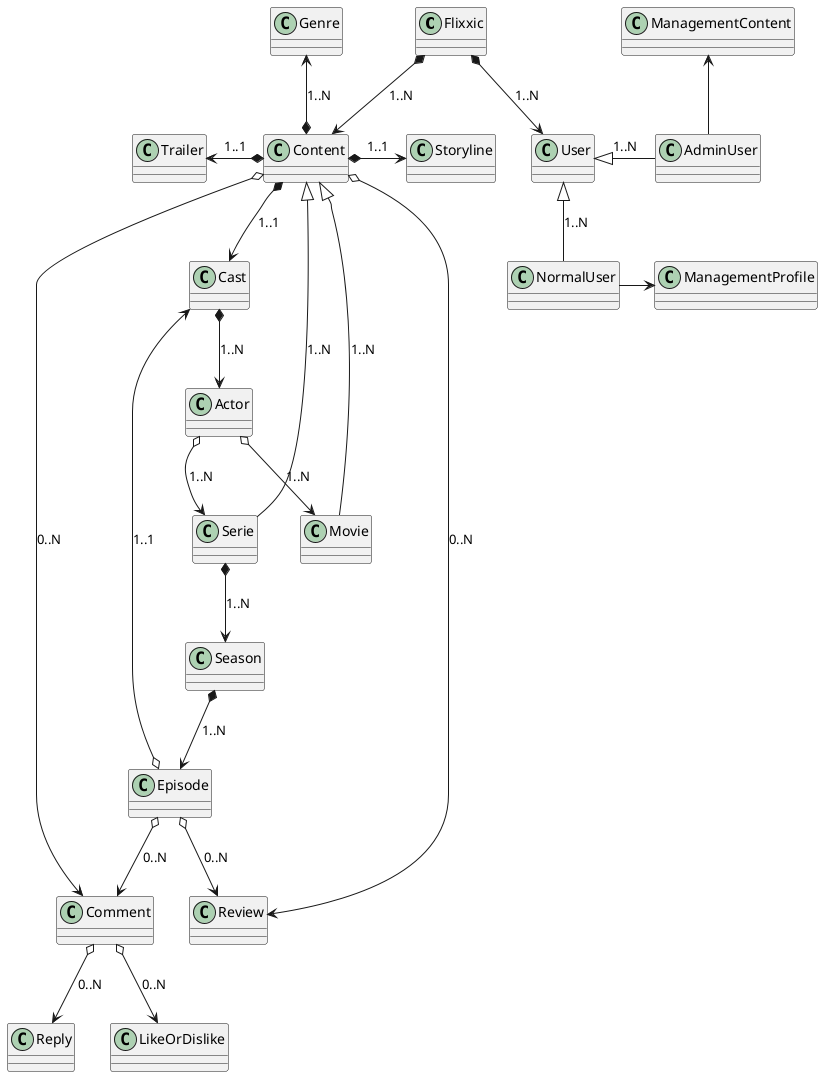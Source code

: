 @startuml domain-model

!define ZERO_TO_ONE 0..1
!define ZERO_TO_MANY 0..N
!define ONE_TO_ONE 1..1
!define ONE_TO_MANY 1..N

' !define createComposition(all, part, cardinality) all *--> part: cardinality
' createComposition(User, ManagementProfile, ONE_TO_MANY)

Flixxic *--> User: ONE_TO_MANY
Flixxic *--> Content: ONE_TO_MANY

User <|-- NormalUser: ONE_TO_MANY
User <|-right- AdminUser: ONE_TO_MANY

NormalUser -right-> ManagementProfile
AdminUser -up-> ManagementContent

Content <|-- Movie: ONE_TO_MANY
Content <|-up- Serie: ONE_TO_MANY
Content *--> Cast: ONE_TO_ONE
Content o--> Comment: ZERO_TO_MANY
Content *-left-> Trailer: ONE_TO_ONE
Content *-right-> Storyline: ONE_TO_ONE
Content *-up-> Genre: ONE_TO_MANY
Content o--> Review: ZERO_TO_MANY

Cast *--> Actor: ONE_TO_MANY

Actor o--> Movie: ONE_TO_MANY
Actor o--> Serie: ONE_TO_MANY

Serie *--> Season: ONE_TO_MANY

Season *--> Episode: ONE_TO_MANY

Episode o--> Comment: ZERO_TO_MANY
Episode o--> Review: ZERO_TO_MANY
Episode o--> Cast: ONE_TO_ONE

Comment o--> Reply: ZERO_TO_MANY
Comment o--> LikeOrDislike: ZERO_TO_MANY
@enduml
